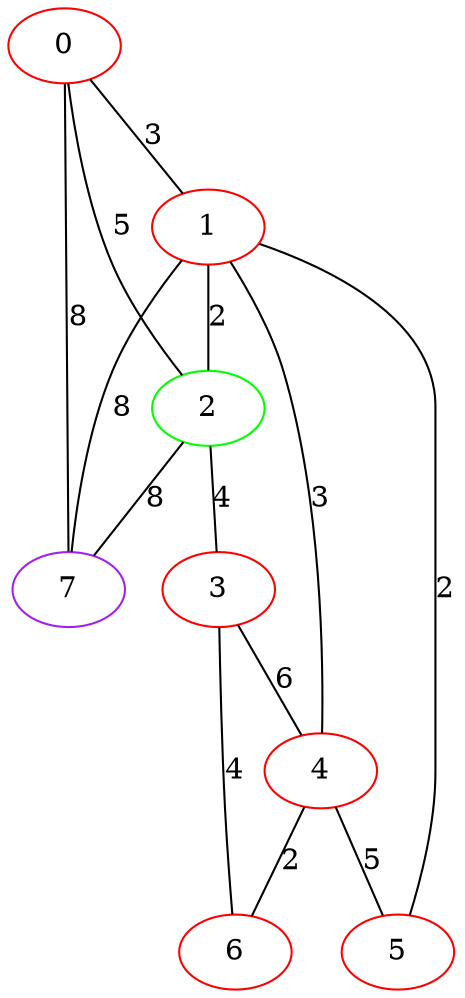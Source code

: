 graph "" {
0 [color=red, weight=1];
1 [color=red, weight=1];
2 [color=green, weight=2];
3 [color=red, weight=1];
4 [color=red, weight=1];
5 [color=red, weight=1];
6 [color=red, weight=1];
7 [color=purple, weight=4];
0 -- 1  [key=0, label=3];
0 -- 2  [key=0, label=5];
0 -- 7  [key=0, label=8];
1 -- 2  [key=0, label=2];
1 -- 4  [key=0, label=3];
1 -- 5  [key=0, label=2];
1 -- 7  [key=0, label=8];
2 -- 3  [key=0, label=4];
2 -- 7  [key=0, label=8];
3 -- 4  [key=0, label=6];
3 -- 6  [key=0, label=4];
4 -- 5  [key=0, label=5];
4 -- 6  [key=0, label=2];
}
